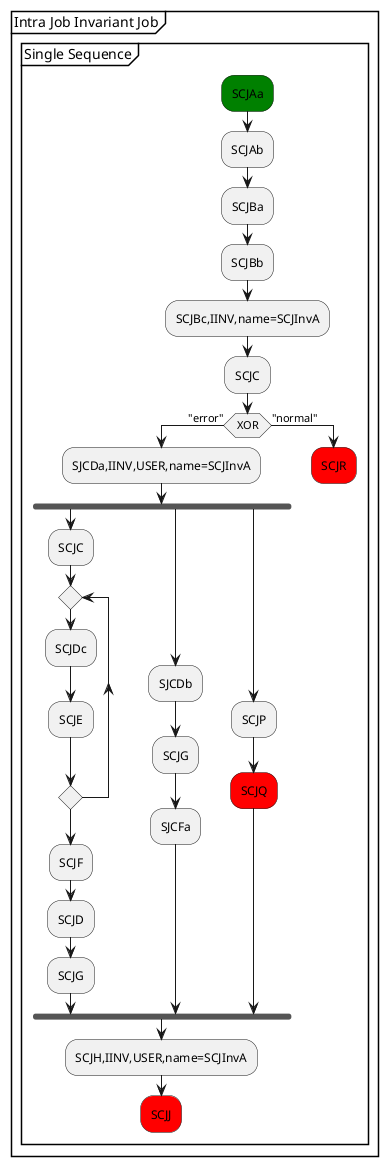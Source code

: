 @startuml
partition "Intra Job Invariant Job" {
group "Single Sequence"
  #green:SCJAa;
  :SCJAb;
  :SCJBa;
  :SCJBb;
  :SCJBc,IINV,name=SCJInvA;
  :SCJC;
  if (XOR) then ("error")
    :SJCDa,IINV,USER,name=SCJInvA;
    fork
      :SCJC;
      repeat
        :SCJDc;
        :SCJE;
      repeat while
      :SCJF;
      :SCJD;
      :SCJG;
    fork again
    :SJCDb;
      :SCJG;
      :SJCFa;
    fork again
      :SCJP;
      #red:SCJQ;
    end fork
    :SCJH,IINV,USER,name=SCJInvA;
    #red:SCJJ;
    detach
  else ("normal")
    #red:SCJR;
    detach
  endif
end group
}
@enduml